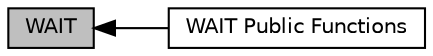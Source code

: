 digraph "WAIT"
{
  edge [fontname="Helvetica",fontsize="10",labelfontname="Helvetica",labelfontsize="10"];
  node [fontname="Helvetica",fontsize="10",shape=box];
  rankdir=LR;
  Node2 [label="WAIT Public Functions",height=0.2,width=0.4,color="black", fillcolor="white", style="filled",URL="$df/d7c/group__WAIT__Public__Functions.html",tooltip=" "];
  Node1 [label="WAIT",height=0.2,width=0.4,color="black", fillcolor="grey75", style="filled", fontcolor="black",tooltip="This package provides the core capabilities for wait functions."];
  Node1->Node2 [shape=plaintext, dir="back", style="solid"];
}
